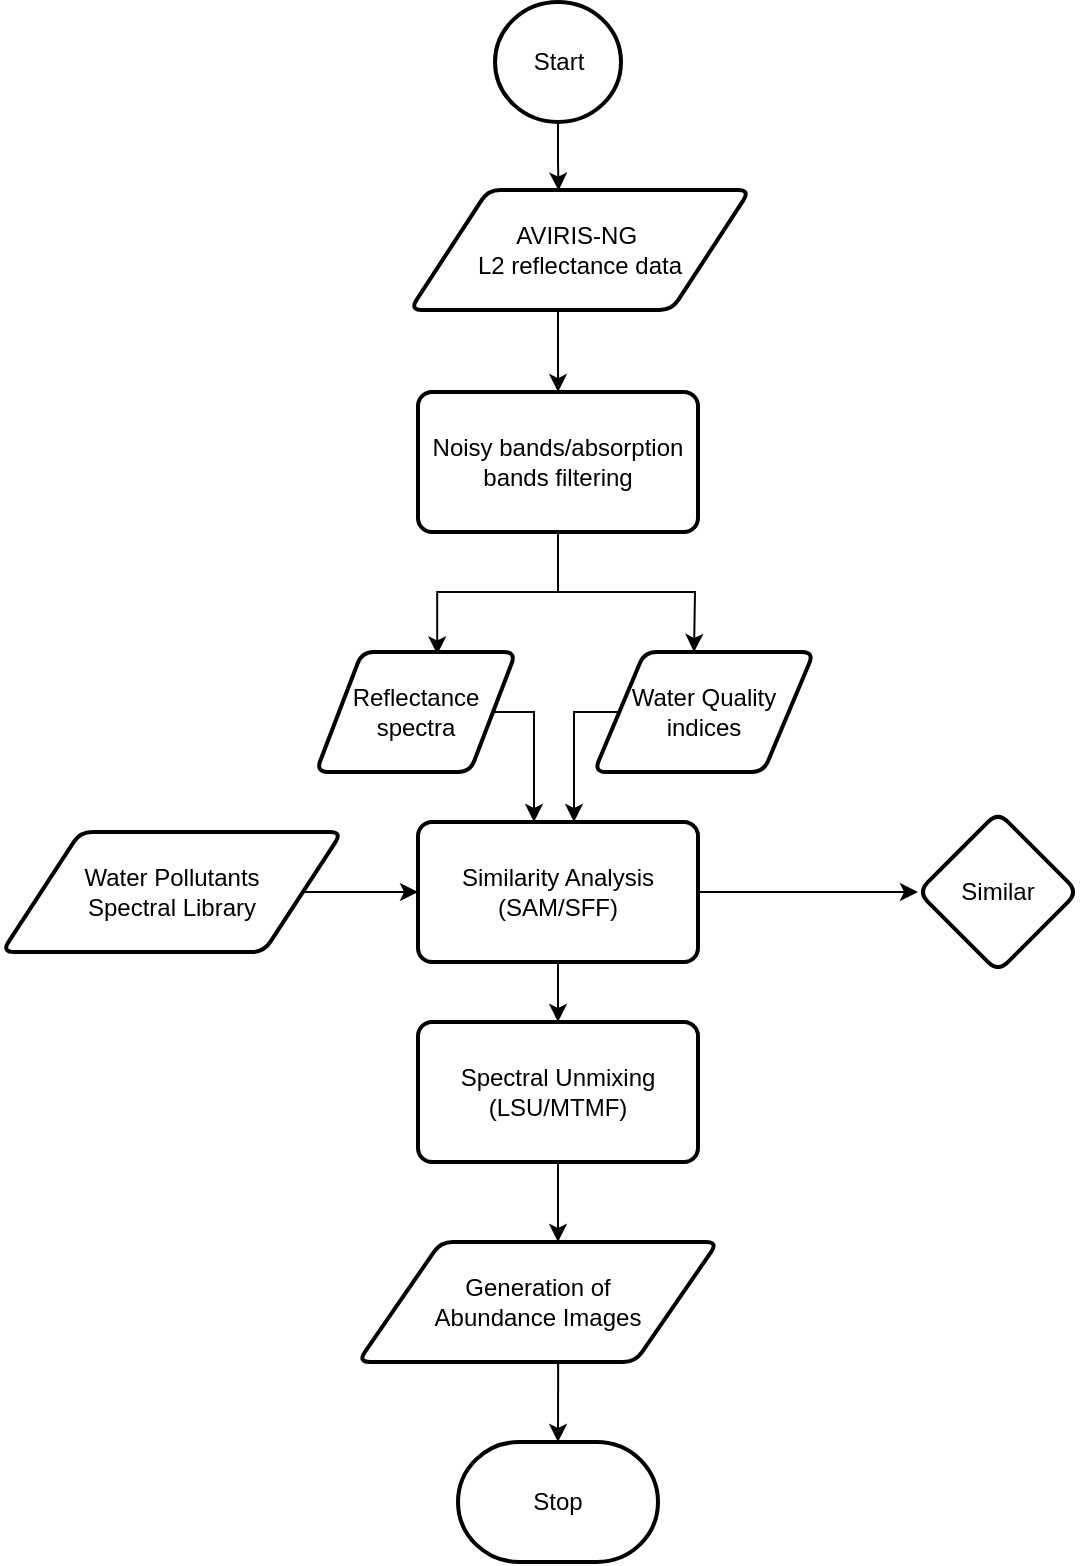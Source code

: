<mxfile version="21.3.8" type="github">
  <diagram id="C5RBs43oDa-KdzZeNtuy" name="Page-1">
    <mxGraphModel dx="921" dy="455" grid="1" gridSize="10" guides="1" tooltips="1" connect="1" arrows="1" fold="1" page="1" pageScale="1" pageWidth="827" pageHeight="1169" math="0" shadow="0">
      <root>
        <mxCell id="WIyWlLk6GJQsqaUBKTNV-0" />
        <mxCell id="WIyWlLk6GJQsqaUBKTNV-1" parent="WIyWlLk6GJQsqaUBKTNV-0" />
        <mxCell id="Riw9BWggHdmtHfvTJYA6-1" style="edgeStyle=orthogonalEdgeStyle;rounded=0;orthogonalLoop=1;jettySize=auto;html=1;" edge="1" parent="WIyWlLk6GJQsqaUBKTNV-1">
          <mxGeometry relative="1" as="geometry">
            <mxPoint x="352" y="205" as="sourcePoint" />
            <mxPoint x="352.023" y="235.019" as="targetPoint" />
            <Array as="points">
              <mxPoint x="352" y="195" />
              <mxPoint x="352" y="195" />
            </Array>
          </mxGeometry>
        </mxCell>
        <mxCell id="Riw9BWggHdmtHfvTJYA6-0" value="AVIRIS-NG&amp;nbsp;&lt;br&gt;L2 reflectance data" style="shape=parallelogram;html=1;strokeWidth=2;perimeter=parallelogramPerimeter;whiteSpace=wrap;rounded=1;arcSize=12;size=0.23;" vertex="1" parent="WIyWlLk6GJQsqaUBKTNV-1">
          <mxGeometry x="278" y="134" width="170" height="60" as="geometry" />
        </mxCell>
        <mxCell id="Riw9BWggHdmtHfvTJYA6-6" value="" style="edgeStyle=orthogonalEdgeStyle;rounded=0;orthogonalLoop=1;jettySize=auto;html=1;entryX=0.606;entryY=0.02;entryDx=0;entryDy=0;entryPerimeter=0;" edge="1" parent="WIyWlLk6GJQsqaUBKTNV-1" source="Riw9BWggHdmtHfvTJYA6-2" target="Riw9BWggHdmtHfvTJYA6-10">
          <mxGeometry relative="1" as="geometry">
            <mxPoint x="352" y="375" as="targetPoint" />
          </mxGeometry>
        </mxCell>
        <mxCell id="Riw9BWggHdmtHfvTJYA6-8" value="" style="edgeStyle=orthogonalEdgeStyle;rounded=0;orthogonalLoop=1;jettySize=auto;html=1;" edge="1" parent="WIyWlLk6GJQsqaUBKTNV-1" source="Riw9BWggHdmtHfvTJYA6-2">
          <mxGeometry relative="1" as="geometry">
            <mxPoint x="420" y="365" as="targetPoint" />
          </mxGeometry>
        </mxCell>
        <mxCell id="Riw9BWggHdmtHfvTJYA6-2" value="Noisy bands/absorption bands filtering" style="rounded=1;whiteSpace=wrap;html=1;absoluteArcSize=1;arcSize=14;strokeWidth=2;" vertex="1" parent="WIyWlLk6GJQsqaUBKTNV-1">
          <mxGeometry x="282" y="235" width="140" height="70" as="geometry" />
        </mxCell>
        <mxCell id="Riw9BWggHdmtHfvTJYA6-19" style="edgeStyle=orthogonalEdgeStyle;rounded=0;orthogonalLoop=1;jettySize=auto;html=1;entryX=0;entryY=0.5;entryDx=0;entryDy=0;" edge="1" parent="WIyWlLk6GJQsqaUBKTNV-1" source="Riw9BWggHdmtHfvTJYA6-5" target="Riw9BWggHdmtHfvTJYA6-16">
          <mxGeometry relative="1" as="geometry" />
        </mxCell>
        <mxCell id="Riw9BWggHdmtHfvTJYA6-5" value="Water Pollutants &lt;br&gt;Spectral Library" style="shape=parallelogram;html=1;strokeWidth=2;perimeter=parallelogramPerimeter;whiteSpace=wrap;rounded=1;arcSize=12;size=0.23;" vertex="1" parent="WIyWlLk6GJQsqaUBKTNV-1">
          <mxGeometry x="74" y="455" width="170" height="60" as="geometry" />
        </mxCell>
        <mxCell id="Riw9BWggHdmtHfvTJYA6-18" style="edgeStyle=orthogonalEdgeStyle;rounded=0;orthogonalLoop=1;jettySize=auto;html=1;" edge="1" parent="WIyWlLk6GJQsqaUBKTNV-1" source="Riw9BWggHdmtHfvTJYA6-9">
          <mxGeometry relative="1" as="geometry">
            <mxPoint x="360" y="450" as="targetPoint" />
            <Array as="points">
              <mxPoint x="360" y="395" />
              <mxPoint x="360" y="450" />
            </Array>
          </mxGeometry>
        </mxCell>
        <mxCell id="Riw9BWggHdmtHfvTJYA6-9" value="Water Quality indices" style="shape=parallelogram;html=1;strokeWidth=2;perimeter=parallelogramPerimeter;whiteSpace=wrap;rounded=1;arcSize=12;size=0.23;" vertex="1" parent="WIyWlLk6GJQsqaUBKTNV-1">
          <mxGeometry x="370" y="365" width="110" height="60" as="geometry" />
        </mxCell>
        <mxCell id="Riw9BWggHdmtHfvTJYA6-17" style="edgeStyle=orthogonalEdgeStyle;rounded=0;orthogonalLoop=1;jettySize=auto;html=1;exitX=1;exitY=0.5;exitDx=0;exitDy=0;" edge="1" parent="WIyWlLk6GJQsqaUBKTNV-1" source="Riw9BWggHdmtHfvTJYA6-10">
          <mxGeometry relative="1" as="geometry">
            <mxPoint x="340" y="450" as="targetPoint" />
            <Array as="points">
              <mxPoint x="340" y="395" />
              <mxPoint x="340" y="450" />
            </Array>
          </mxGeometry>
        </mxCell>
        <mxCell id="Riw9BWggHdmtHfvTJYA6-10" value="Reflectance&lt;br&gt;spectra" style="shape=parallelogram;html=1;strokeWidth=2;perimeter=parallelogramPerimeter;whiteSpace=wrap;rounded=1;arcSize=12;size=0.23;" vertex="1" parent="WIyWlLk6GJQsqaUBKTNV-1">
          <mxGeometry x="231" y="365" width="100" height="60" as="geometry" />
        </mxCell>
        <mxCell id="Riw9BWggHdmtHfvTJYA6-14" style="edgeStyle=orthogonalEdgeStyle;rounded=0;orthogonalLoop=1;jettySize=auto;html=1;entryX=0.437;entryY=0.005;entryDx=0;entryDy=0;entryPerimeter=0;" edge="1" parent="WIyWlLk6GJQsqaUBKTNV-1" source="Riw9BWggHdmtHfvTJYA6-12" target="Riw9BWggHdmtHfvTJYA6-0">
          <mxGeometry relative="1" as="geometry" />
        </mxCell>
        <mxCell id="Riw9BWggHdmtHfvTJYA6-12" value="Start" style="strokeWidth=2;html=1;shape=mxgraph.flowchart.start_2;whiteSpace=wrap;" vertex="1" parent="WIyWlLk6GJQsqaUBKTNV-1">
          <mxGeometry x="320.5" y="40" width="63" height="60" as="geometry" />
        </mxCell>
        <mxCell id="Riw9BWggHdmtHfvTJYA6-21" style="edgeStyle=orthogonalEdgeStyle;rounded=0;orthogonalLoop=1;jettySize=auto;html=1;entryX=0.5;entryY=0;entryDx=0;entryDy=0;" edge="1" parent="WIyWlLk6GJQsqaUBKTNV-1" source="Riw9BWggHdmtHfvTJYA6-16" target="Riw9BWggHdmtHfvTJYA6-20">
          <mxGeometry relative="1" as="geometry" />
        </mxCell>
        <mxCell id="Riw9BWggHdmtHfvTJYA6-29" value="" style="edgeStyle=orthogonalEdgeStyle;rounded=0;orthogonalLoop=1;jettySize=auto;html=1;" edge="1" parent="WIyWlLk6GJQsqaUBKTNV-1" source="Riw9BWggHdmtHfvTJYA6-16" target="Riw9BWggHdmtHfvTJYA6-28">
          <mxGeometry relative="1" as="geometry" />
        </mxCell>
        <mxCell id="Riw9BWggHdmtHfvTJYA6-16" value="Similarity Analysis (SAM/SFF)" style="rounded=1;whiteSpace=wrap;html=1;absoluteArcSize=1;arcSize=14;strokeWidth=2;" vertex="1" parent="WIyWlLk6GJQsqaUBKTNV-1">
          <mxGeometry x="282" y="450" width="140" height="70" as="geometry" />
        </mxCell>
        <mxCell id="Riw9BWggHdmtHfvTJYA6-23" style="edgeStyle=orthogonalEdgeStyle;rounded=0;orthogonalLoop=1;jettySize=auto;html=1;" edge="1" parent="WIyWlLk6GJQsqaUBKTNV-1" source="Riw9BWggHdmtHfvTJYA6-20">
          <mxGeometry relative="1" as="geometry">
            <mxPoint x="352" y="660" as="targetPoint" />
            <Array as="points">
              <mxPoint x="352" y="660" />
            </Array>
          </mxGeometry>
        </mxCell>
        <mxCell id="Riw9BWggHdmtHfvTJYA6-20" value="Spectral Unmixing (LSU/MTMF)" style="rounded=1;whiteSpace=wrap;html=1;absoluteArcSize=1;arcSize=14;strokeWidth=2;" vertex="1" parent="WIyWlLk6GJQsqaUBKTNV-1">
          <mxGeometry x="282" y="550" width="140" height="70" as="geometry" />
        </mxCell>
        <mxCell id="Riw9BWggHdmtHfvTJYA6-27" style="edgeStyle=orthogonalEdgeStyle;rounded=0;orthogonalLoop=1;jettySize=auto;html=1;entryX=0.5;entryY=0;entryDx=0;entryDy=0;entryPerimeter=0;exitX=0.556;exitY=1.002;exitDx=0;exitDy=0;exitPerimeter=0;" edge="1" parent="WIyWlLk6GJQsqaUBKTNV-1" source="Riw9BWggHdmtHfvTJYA6-22" target="Riw9BWggHdmtHfvTJYA6-26">
          <mxGeometry relative="1" as="geometry" />
        </mxCell>
        <mxCell id="Riw9BWggHdmtHfvTJYA6-22" value="Generation of &lt;br&gt;Abundance Images" style="shape=parallelogram;html=1;strokeWidth=2;perimeter=parallelogramPerimeter;whiteSpace=wrap;rounded=1;arcSize=12;size=0.23;" vertex="1" parent="WIyWlLk6GJQsqaUBKTNV-1">
          <mxGeometry x="252" y="660" width="180" height="60" as="geometry" />
        </mxCell>
        <mxCell id="Riw9BWggHdmtHfvTJYA6-26" value="Stop" style="strokeWidth=2;html=1;shape=mxgraph.flowchart.terminator;whiteSpace=wrap;" vertex="1" parent="WIyWlLk6GJQsqaUBKTNV-1">
          <mxGeometry x="302" y="760" width="100" height="60" as="geometry" />
        </mxCell>
        <mxCell id="Riw9BWggHdmtHfvTJYA6-28" value="Similar" style="rhombus;whiteSpace=wrap;html=1;rounded=1;arcSize=14;strokeWidth=2;" vertex="1" parent="WIyWlLk6GJQsqaUBKTNV-1">
          <mxGeometry x="532" y="445" width="80" height="80" as="geometry" />
        </mxCell>
      </root>
    </mxGraphModel>
  </diagram>
</mxfile>
